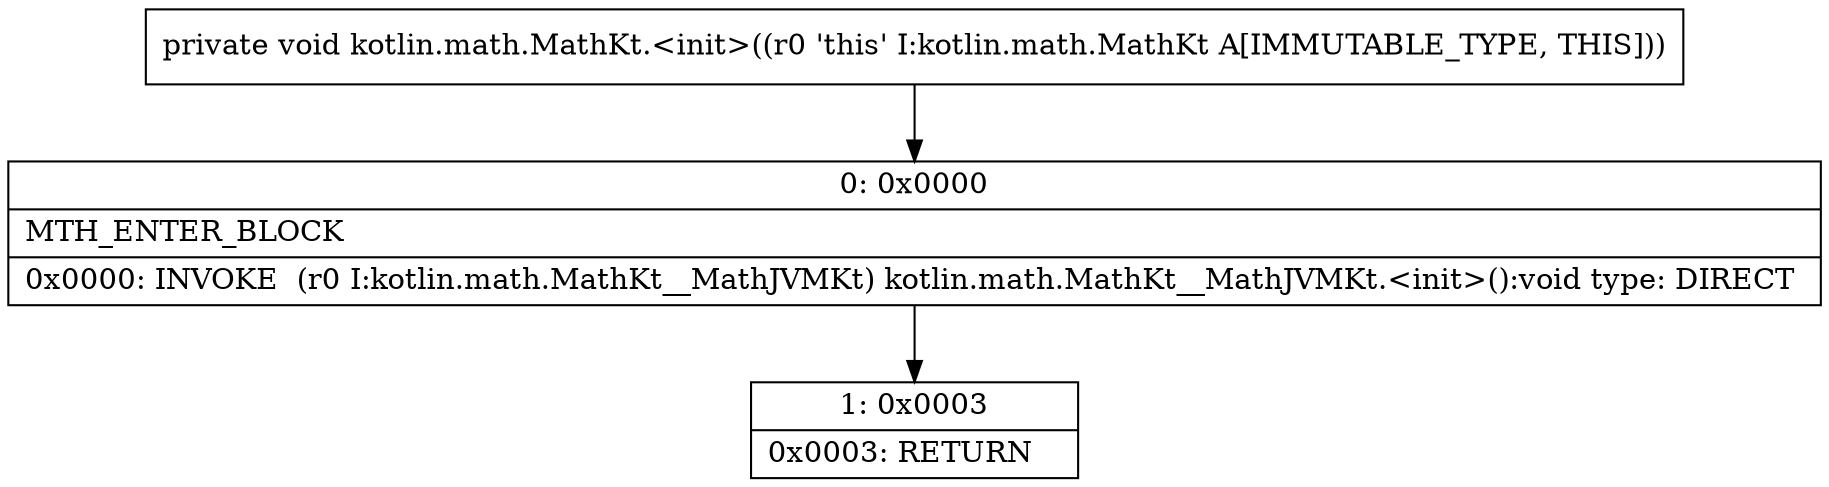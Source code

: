 digraph "CFG forkotlin.math.MathKt.\<init\>()V" {
Node_0 [shape=record,label="{0\:\ 0x0000|MTH_ENTER_BLOCK\l|0x0000: INVOKE  (r0 I:kotlin.math.MathKt__MathJVMKt) kotlin.math.MathKt__MathJVMKt.\<init\>():void type: DIRECT \l}"];
Node_1 [shape=record,label="{1\:\ 0x0003|0x0003: RETURN   \l}"];
MethodNode[shape=record,label="{private void kotlin.math.MathKt.\<init\>((r0 'this' I:kotlin.math.MathKt A[IMMUTABLE_TYPE, THIS])) }"];
MethodNode -> Node_0;
Node_0 -> Node_1;
}

